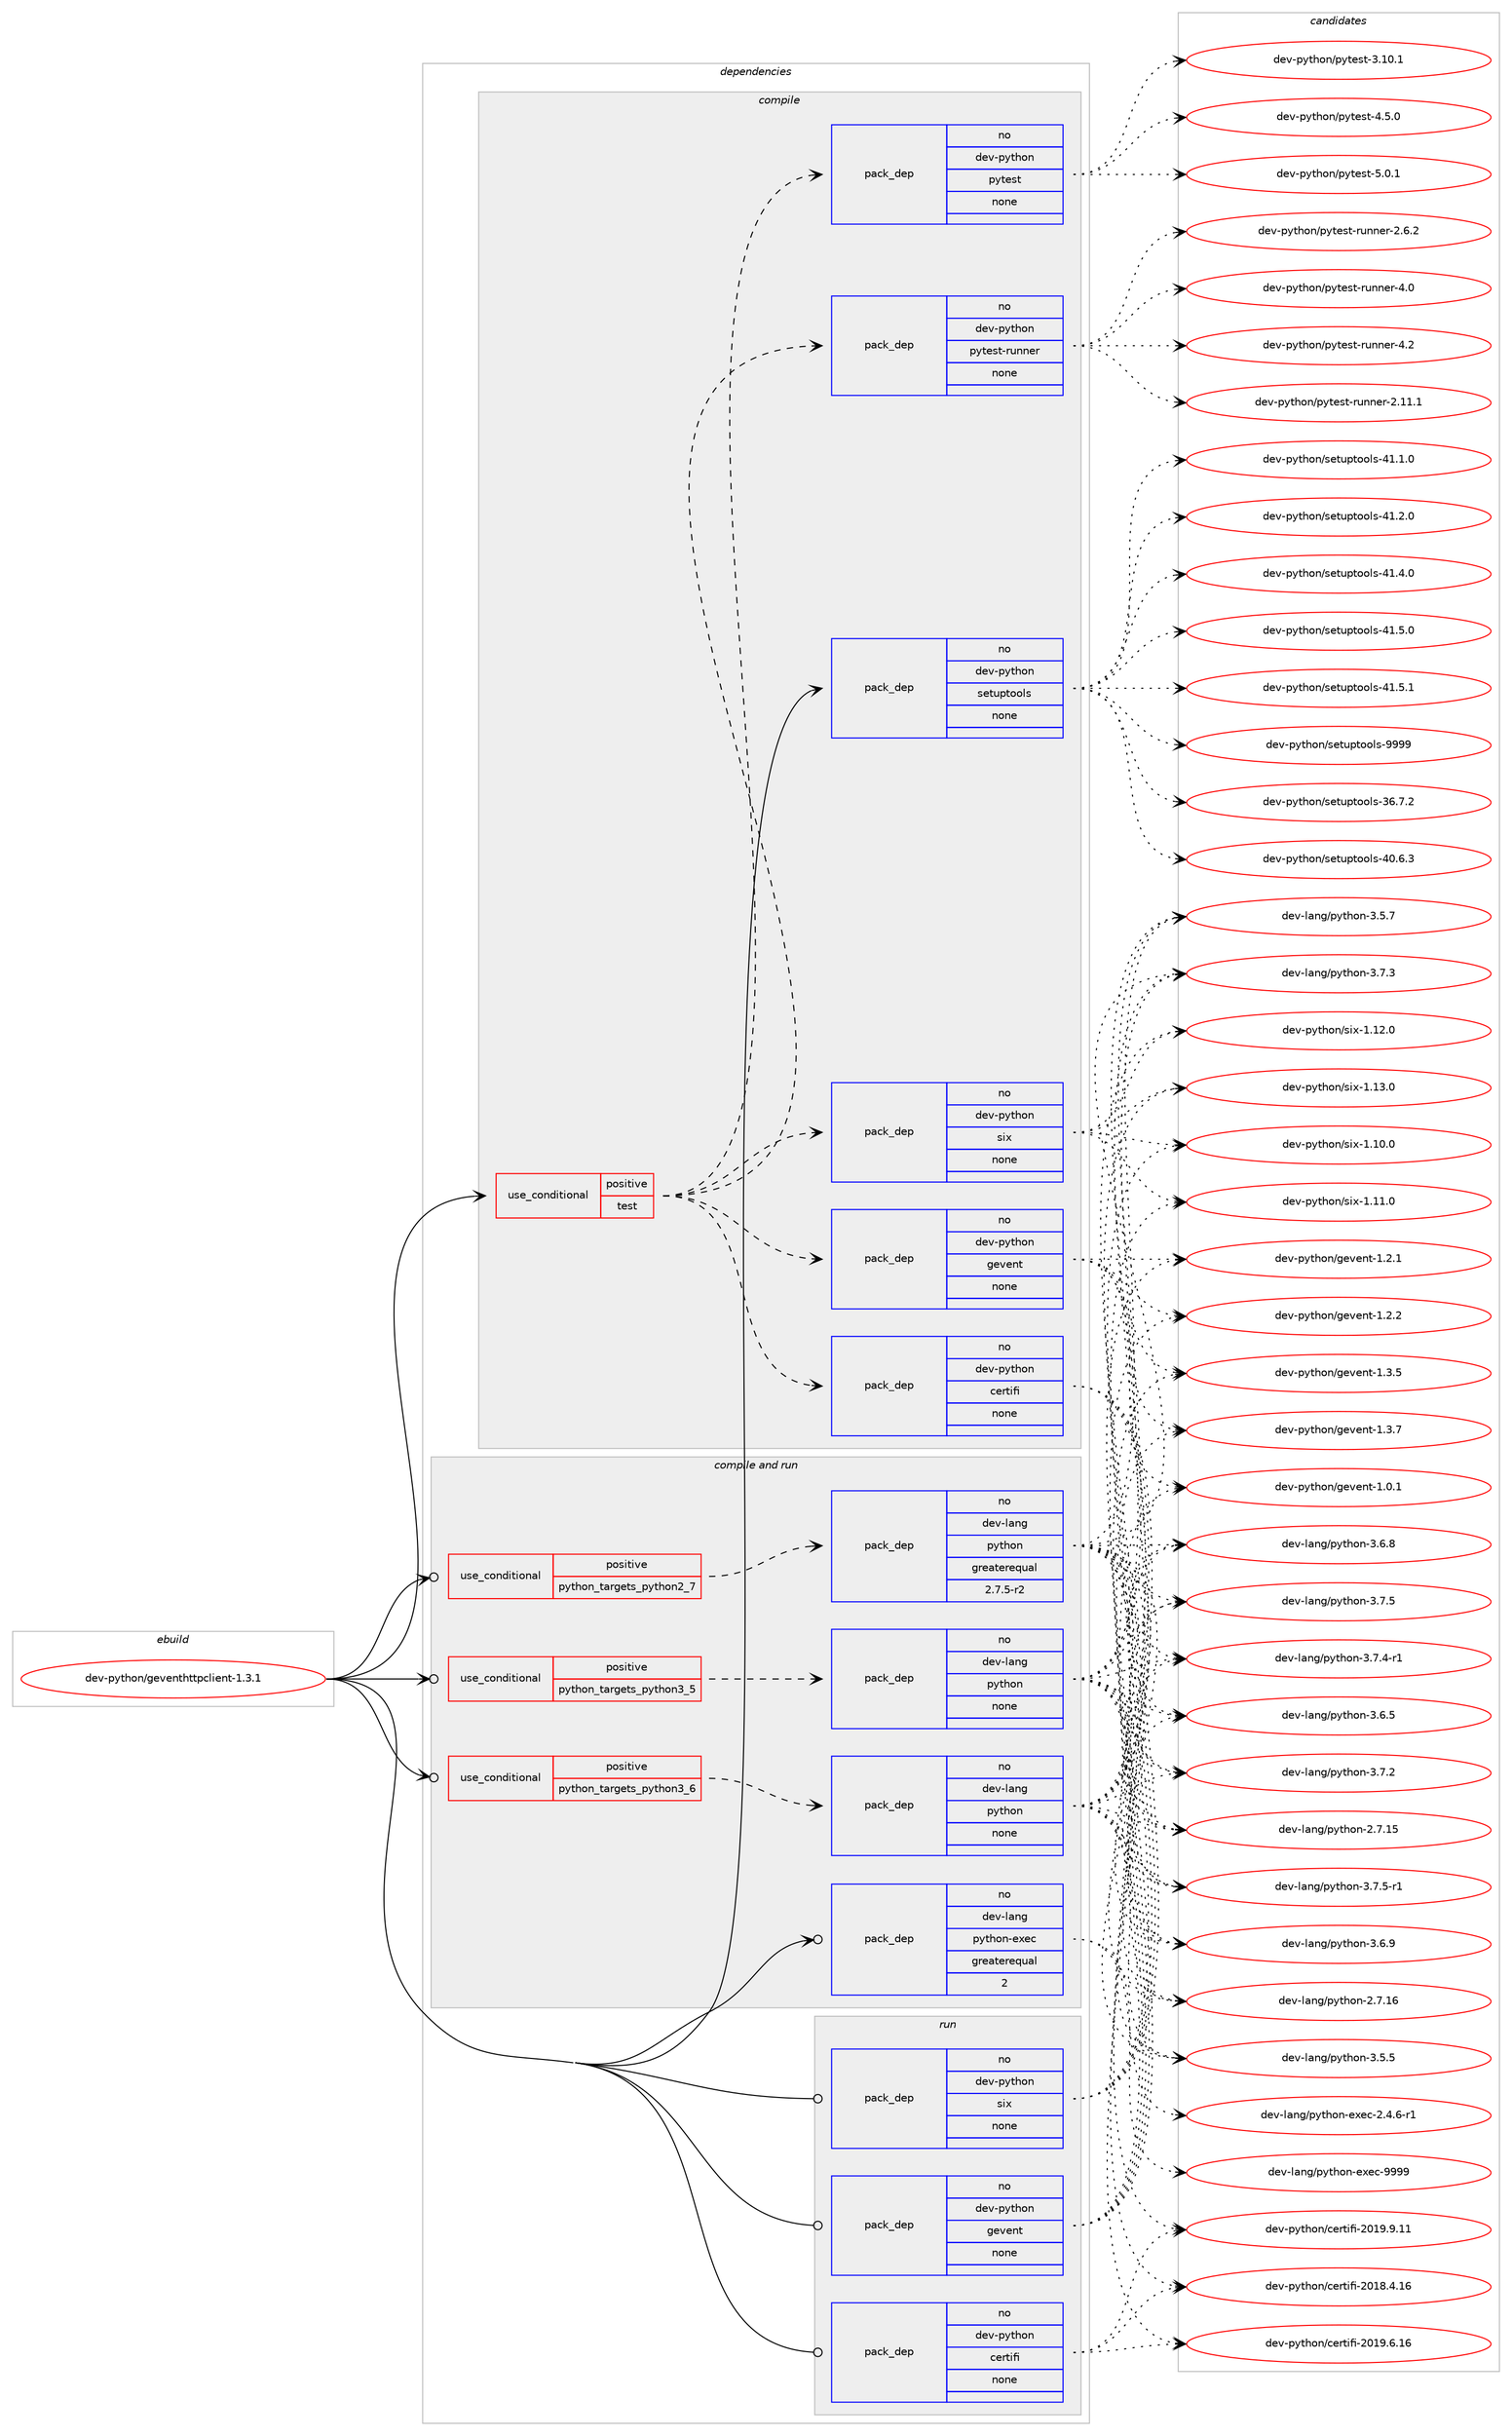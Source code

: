 digraph prolog {

# *************
# Graph options
# *************

newrank=true;
concentrate=true;
compound=true;
graph [rankdir=LR,fontname=Helvetica,fontsize=10,ranksep=1.5];#, ranksep=2.5, nodesep=0.2];
edge  [arrowhead=vee];
node  [fontname=Helvetica,fontsize=10];

# **********
# The ebuild
# **********

subgraph cluster_leftcol {
color=gray;
rank=same;
label=<<i>ebuild</i>>;
id [label="dev-python/geventhttpclient-1.3.1", color=red, width=4, href="../dev-python/geventhttpclient-1.3.1.svg"];
}

# ****************
# The dependencies
# ****************

subgraph cluster_midcol {
color=gray;
label=<<i>dependencies</i>>;
subgraph cluster_compile {
fillcolor="#eeeeee";
style=filled;
label=<<i>compile</i>>;
subgraph cond139984 {
dependency606542 [label=<<TABLE BORDER="0" CELLBORDER="1" CELLSPACING="0" CELLPADDING="4"><TR><TD ROWSPAN="3" CELLPADDING="10">use_conditional</TD></TR><TR><TD>positive</TD></TR><TR><TD>test</TD></TR></TABLE>>, shape=none, color=red];
subgraph pack454761 {
dependency606543 [label=<<TABLE BORDER="0" CELLBORDER="1" CELLSPACING="0" CELLPADDING="4" WIDTH="220"><TR><TD ROWSPAN="6" CELLPADDING="30">pack_dep</TD></TR><TR><TD WIDTH="110">no</TD></TR><TR><TD>dev-python</TD></TR><TR><TD>certifi</TD></TR><TR><TD>none</TD></TR><TR><TD></TD></TR></TABLE>>, shape=none, color=blue];
}
dependency606542:e -> dependency606543:w [weight=20,style="dashed",arrowhead="vee"];
subgraph pack454762 {
dependency606544 [label=<<TABLE BORDER="0" CELLBORDER="1" CELLSPACING="0" CELLPADDING="4" WIDTH="220"><TR><TD ROWSPAN="6" CELLPADDING="30">pack_dep</TD></TR><TR><TD WIDTH="110">no</TD></TR><TR><TD>dev-python</TD></TR><TR><TD>gevent</TD></TR><TR><TD>none</TD></TR><TR><TD></TD></TR></TABLE>>, shape=none, color=blue];
}
dependency606542:e -> dependency606544:w [weight=20,style="dashed",arrowhead="vee"];
subgraph pack454763 {
dependency606545 [label=<<TABLE BORDER="0" CELLBORDER="1" CELLSPACING="0" CELLPADDING="4" WIDTH="220"><TR><TD ROWSPAN="6" CELLPADDING="30">pack_dep</TD></TR><TR><TD WIDTH="110">no</TD></TR><TR><TD>dev-python</TD></TR><TR><TD>six</TD></TR><TR><TD>none</TD></TR><TR><TD></TD></TR></TABLE>>, shape=none, color=blue];
}
dependency606542:e -> dependency606545:w [weight=20,style="dashed",arrowhead="vee"];
subgraph pack454764 {
dependency606546 [label=<<TABLE BORDER="0" CELLBORDER="1" CELLSPACING="0" CELLPADDING="4" WIDTH="220"><TR><TD ROWSPAN="6" CELLPADDING="30">pack_dep</TD></TR><TR><TD WIDTH="110">no</TD></TR><TR><TD>dev-python</TD></TR><TR><TD>pytest-runner</TD></TR><TR><TD>none</TD></TR><TR><TD></TD></TR></TABLE>>, shape=none, color=blue];
}
dependency606542:e -> dependency606546:w [weight=20,style="dashed",arrowhead="vee"];
subgraph pack454765 {
dependency606547 [label=<<TABLE BORDER="0" CELLBORDER="1" CELLSPACING="0" CELLPADDING="4" WIDTH="220"><TR><TD ROWSPAN="6" CELLPADDING="30">pack_dep</TD></TR><TR><TD WIDTH="110">no</TD></TR><TR><TD>dev-python</TD></TR><TR><TD>pytest</TD></TR><TR><TD>none</TD></TR><TR><TD></TD></TR></TABLE>>, shape=none, color=blue];
}
dependency606542:e -> dependency606547:w [weight=20,style="dashed",arrowhead="vee"];
}
id:e -> dependency606542:w [weight=20,style="solid",arrowhead="vee"];
subgraph pack454766 {
dependency606548 [label=<<TABLE BORDER="0" CELLBORDER="1" CELLSPACING="0" CELLPADDING="4" WIDTH="220"><TR><TD ROWSPAN="6" CELLPADDING="30">pack_dep</TD></TR><TR><TD WIDTH="110">no</TD></TR><TR><TD>dev-python</TD></TR><TR><TD>setuptools</TD></TR><TR><TD>none</TD></TR><TR><TD></TD></TR></TABLE>>, shape=none, color=blue];
}
id:e -> dependency606548:w [weight=20,style="solid",arrowhead="vee"];
}
subgraph cluster_compileandrun {
fillcolor="#eeeeee";
style=filled;
label=<<i>compile and run</i>>;
subgraph cond139985 {
dependency606549 [label=<<TABLE BORDER="0" CELLBORDER="1" CELLSPACING="0" CELLPADDING="4"><TR><TD ROWSPAN="3" CELLPADDING="10">use_conditional</TD></TR><TR><TD>positive</TD></TR><TR><TD>python_targets_python2_7</TD></TR></TABLE>>, shape=none, color=red];
subgraph pack454767 {
dependency606550 [label=<<TABLE BORDER="0" CELLBORDER="1" CELLSPACING="0" CELLPADDING="4" WIDTH="220"><TR><TD ROWSPAN="6" CELLPADDING="30">pack_dep</TD></TR><TR><TD WIDTH="110">no</TD></TR><TR><TD>dev-lang</TD></TR><TR><TD>python</TD></TR><TR><TD>greaterequal</TD></TR><TR><TD>2.7.5-r2</TD></TR></TABLE>>, shape=none, color=blue];
}
dependency606549:e -> dependency606550:w [weight=20,style="dashed",arrowhead="vee"];
}
id:e -> dependency606549:w [weight=20,style="solid",arrowhead="odotvee"];
subgraph cond139986 {
dependency606551 [label=<<TABLE BORDER="0" CELLBORDER="1" CELLSPACING="0" CELLPADDING="4"><TR><TD ROWSPAN="3" CELLPADDING="10">use_conditional</TD></TR><TR><TD>positive</TD></TR><TR><TD>python_targets_python3_5</TD></TR></TABLE>>, shape=none, color=red];
subgraph pack454768 {
dependency606552 [label=<<TABLE BORDER="0" CELLBORDER="1" CELLSPACING="0" CELLPADDING="4" WIDTH="220"><TR><TD ROWSPAN="6" CELLPADDING="30">pack_dep</TD></TR><TR><TD WIDTH="110">no</TD></TR><TR><TD>dev-lang</TD></TR><TR><TD>python</TD></TR><TR><TD>none</TD></TR><TR><TD></TD></TR></TABLE>>, shape=none, color=blue];
}
dependency606551:e -> dependency606552:w [weight=20,style="dashed",arrowhead="vee"];
}
id:e -> dependency606551:w [weight=20,style="solid",arrowhead="odotvee"];
subgraph cond139987 {
dependency606553 [label=<<TABLE BORDER="0" CELLBORDER="1" CELLSPACING="0" CELLPADDING="4"><TR><TD ROWSPAN="3" CELLPADDING="10">use_conditional</TD></TR><TR><TD>positive</TD></TR><TR><TD>python_targets_python3_6</TD></TR></TABLE>>, shape=none, color=red];
subgraph pack454769 {
dependency606554 [label=<<TABLE BORDER="0" CELLBORDER="1" CELLSPACING="0" CELLPADDING="4" WIDTH="220"><TR><TD ROWSPAN="6" CELLPADDING="30">pack_dep</TD></TR><TR><TD WIDTH="110">no</TD></TR><TR><TD>dev-lang</TD></TR><TR><TD>python</TD></TR><TR><TD>none</TD></TR><TR><TD></TD></TR></TABLE>>, shape=none, color=blue];
}
dependency606553:e -> dependency606554:w [weight=20,style="dashed",arrowhead="vee"];
}
id:e -> dependency606553:w [weight=20,style="solid",arrowhead="odotvee"];
subgraph pack454770 {
dependency606555 [label=<<TABLE BORDER="0" CELLBORDER="1" CELLSPACING="0" CELLPADDING="4" WIDTH="220"><TR><TD ROWSPAN="6" CELLPADDING="30">pack_dep</TD></TR><TR><TD WIDTH="110">no</TD></TR><TR><TD>dev-lang</TD></TR><TR><TD>python-exec</TD></TR><TR><TD>greaterequal</TD></TR><TR><TD>2</TD></TR></TABLE>>, shape=none, color=blue];
}
id:e -> dependency606555:w [weight=20,style="solid",arrowhead="odotvee"];
}
subgraph cluster_run {
fillcolor="#eeeeee";
style=filled;
label=<<i>run</i>>;
subgraph pack454771 {
dependency606556 [label=<<TABLE BORDER="0" CELLBORDER="1" CELLSPACING="0" CELLPADDING="4" WIDTH="220"><TR><TD ROWSPAN="6" CELLPADDING="30">pack_dep</TD></TR><TR><TD WIDTH="110">no</TD></TR><TR><TD>dev-python</TD></TR><TR><TD>certifi</TD></TR><TR><TD>none</TD></TR><TR><TD></TD></TR></TABLE>>, shape=none, color=blue];
}
id:e -> dependency606556:w [weight=20,style="solid",arrowhead="odot"];
subgraph pack454772 {
dependency606557 [label=<<TABLE BORDER="0" CELLBORDER="1" CELLSPACING="0" CELLPADDING="4" WIDTH="220"><TR><TD ROWSPAN="6" CELLPADDING="30">pack_dep</TD></TR><TR><TD WIDTH="110">no</TD></TR><TR><TD>dev-python</TD></TR><TR><TD>gevent</TD></TR><TR><TD>none</TD></TR><TR><TD></TD></TR></TABLE>>, shape=none, color=blue];
}
id:e -> dependency606557:w [weight=20,style="solid",arrowhead="odot"];
subgraph pack454773 {
dependency606558 [label=<<TABLE BORDER="0" CELLBORDER="1" CELLSPACING="0" CELLPADDING="4" WIDTH="220"><TR><TD ROWSPAN="6" CELLPADDING="30">pack_dep</TD></TR><TR><TD WIDTH="110">no</TD></TR><TR><TD>dev-python</TD></TR><TR><TD>six</TD></TR><TR><TD>none</TD></TR><TR><TD></TD></TR></TABLE>>, shape=none, color=blue];
}
id:e -> dependency606558:w [weight=20,style="solid",arrowhead="odot"];
}
}

# **************
# The candidates
# **************

subgraph cluster_choices {
rank=same;
color=gray;
label=<<i>candidates</i>>;

subgraph choice454761 {
color=black;
nodesep=1;
choice10010111845112121116104111110479910111411610510210545504849564652464954 [label="dev-python/certifi-2018.4.16", color=red, width=4,href="../dev-python/certifi-2018.4.16.svg"];
choice10010111845112121116104111110479910111411610510210545504849574654464954 [label="dev-python/certifi-2019.6.16", color=red, width=4,href="../dev-python/certifi-2019.6.16.svg"];
choice10010111845112121116104111110479910111411610510210545504849574657464949 [label="dev-python/certifi-2019.9.11", color=red, width=4,href="../dev-python/certifi-2019.9.11.svg"];
dependency606543:e -> choice10010111845112121116104111110479910111411610510210545504849564652464954:w [style=dotted,weight="100"];
dependency606543:e -> choice10010111845112121116104111110479910111411610510210545504849574654464954:w [style=dotted,weight="100"];
dependency606543:e -> choice10010111845112121116104111110479910111411610510210545504849574657464949:w [style=dotted,weight="100"];
}
subgraph choice454762 {
color=black;
nodesep=1;
choice1001011184511212111610411111047103101118101110116454946484649 [label="dev-python/gevent-1.0.1", color=red, width=4,href="../dev-python/gevent-1.0.1.svg"];
choice1001011184511212111610411111047103101118101110116454946504649 [label="dev-python/gevent-1.2.1", color=red, width=4,href="../dev-python/gevent-1.2.1.svg"];
choice1001011184511212111610411111047103101118101110116454946504650 [label="dev-python/gevent-1.2.2", color=red, width=4,href="../dev-python/gevent-1.2.2.svg"];
choice1001011184511212111610411111047103101118101110116454946514653 [label="dev-python/gevent-1.3.5", color=red, width=4,href="../dev-python/gevent-1.3.5.svg"];
choice1001011184511212111610411111047103101118101110116454946514655 [label="dev-python/gevent-1.3.7", color=red, width=4,href="../dev-python/gevent-1.3.7.svg"];
dependency606544:e -> choice1001011184511212111610411111047103101118101110116454946484649:w [style=dotted,weight="100"];
dependency606544:e -> choice1001011184511212111610411111047103101118101110116454946504649:w [style=dotted,weight="100"];
dependency606544:e -> choice1001011184511212111610411111047103101118101110116454946504650:w [style=dotted,weight="100"];
dependency606544:e -> choice1001011184511212111610411111047103101118101110116454946514653:w [style=dotted,weight="100"];
dependency606544:e -> choice1001011184511212111610411111047103101118101110116454946514655:w [style=dotted,weight="100"];
}
subgraph choice454763 {
color=black;
nodesep=1;
choice100101118451121211161041111104711510512045494649484648 [label="dev-python/six-1.10.0", color=red, width=4,href="../dev-python/six-1.10.0.svg"];
choice100101118451121211161041111104711510512045494649494648 [label="dev-python/six-1.11.0", color=red, width=4,href="../dev-python/six-1.11.0.svg"];
choice100101118451121211161041111104711510512045494649504648 [label="dev-python/six-1.12.0", color=red, width=4,href="../dev-python/six-1.12.0.svg"];
choice100101118451121211161041111104711510512045494649514648 [label="dev-python/six-1.13.0", color=red, width=4,href="../dev-python/six-1.13.0.svg"];
dependency606545:e -> choice100101118451121211161041111104711510512045494649484648:w [style=dotted,weight="100"];
dependency606545:e -> choice100101118451121211161041111104711510512045494649494648:w [style=dotted,weight="100"];
dependency606545:e -> choice100101118451121211161041111104711510512045494649504648:w [style=dotted,weight="100"];
dependency606545:e -> choice100101118451121211161041111104711510512045494649514648:w [style=dotted,weight="100"];
}
subgraph choice454764 {
color=black;
nodesep=1;
choice10010111845112121116104111110471121211161011151164511411711011010111445504649494649 [label="dev-python/pytest-runner-2.11.1", color=red, width=4,href="../dev-python/pytest-runner-2.11.1.svg"];
choice100101118451121211161041111104711212111610111511645114117110110101114455046544650 [label="dev-python/pytest-runner-2.6.2", color=red, width=4,href="../dev-python/pytest-runner-2.6.2.svg"];
choice10010111845112121116104111110471121211161011151164511411711011010111445524648 [label="dev-python/pytest-runner-4.0", color=red, width=4,href="../dev-python/pytest-runner-4.0.svg"];
choice10010111845112121116104111110471121211161011151164511411711011010111445524650 [label="dev-python/pytest-runner-4.2", color=red, width=4,href="../dev-python/pytest-runner-4.2.svg"];
dependency606546:e -> choice10010111845112121116104111110471121211161011151164511411711011010111445504649494649:w [style=dotted,weight="100"];
dependency606546:e -> choice100101118451121211161041111104711212111610111511645114117110110101114455046544650:w [style=dotted,weight="100"];
dependency606546:e -> choice10010111845112121116104111110471121211161011151164511411711011010111445524648:w [style=dotted,weight="100"];
dependency606546:e -> choice10010111845112121116104111110471121211161011151164511411711011010111445524650:w [style=dotted,weight="100"];
}
subgraph choice454765 {
color=black;
nodesep=1;
choice100101118451121211161041111104711212111610111511645514649484649 [label="dev-python/pytest-3.10.1", color=red, width=4,href="../dev-python/pytest-3.10.1.svg"];
choice1001011184511212111610411111047112121116101115116455246534648 [label="dev-python/pytest-4.5.0", color=red, width=4,href="../dev-python/pytest-4.5.0.svg"];
choice1001011184511212111610411111047112121116101115116455346484649 [label="dev-python/pytest-5.0.1", color=red, width=4,href="../dev-python/pytest-5.0.1.svg"];
dependency606547:e -> choice100101118451121211161041111104711212111610111511645514649484649:w [style=dotted,weight="100"];
dependency606547:e -> choice1001011184511212111610411111047112121116101115116455246534648:w [style=dotted,weight="100"];
dependency606547:e -> choice1001011184511212111610411111047112121116101115116455346484649:w [style=dotted,weight="100"];
}
subgraph choice454766 {
color=black;
nodesep=1;
choice100101118451121211161041111104711510111611711211611111110811545515446554650 [label="dev-python/setuptools-36.7.2", color=red, width=4,href="../dev-python/setuptools-36.7.2.svg"];
choice100101118451121211161041111104711510111611711211611111110811545524846544651 [label="dev-python/setuptools-40.6.3", color=red, width=4,href="../dev-python/setuptools-40.6.3.svg"];
choice100101118451121211161041111104711510111611711211611111110811545524946494648 [label="dev-python/setuptools-41.1.0", color=red, width=4,href="../dev-python/setuptools-41.1.0.svg"];
choice100101118451121211161041111104711510111611711211611111110811545524946504648 [label="dev-python/setuptools-41.2.0", color=red, width=4,href="../dev-python/setuptools-41.2.0.svg"];
choice100101118451121211161041111104711510111611711211611111110811545524946524648 [label="dev-python/setuptools-41.4.0", color=red, width=4,href="../dev-python/setuptools-41.4.0.svg"];
choice100101118451121211161041111104711510111611711211611111110811545524946534648 [label="dev-python/setuptools-41.5.0", color=red, width=4,href="../dev-python/setuptools-41.5.0.svg"];
choice100101118451121211161041111104711510111611711211611111110811545524946534649 [label="dev-python/setuptools-41.5.1", color=red, width=4,href="../dev-python/setuptools-41.5.1.svg"];
choice10010111845112121116104111110471151011161171121161111111081154557575757 [label="dev-python/setuptools-9999", color=red, width=4,href="../dev-python/setuptools-9999.svg"];
dependency606548:e -> choice100101118451121211161041111104711510111611711211611111110811545515446554650:w [style=dotted,weight="100"];
dependency606548:e -> choice100101118451121211161041111104711510111611711211611111110811545524846544651:w [style=dotted,weight="100"];
dependency606548:e -> choice100101118451121211161041111104711510111611711211611111110811545524946494648:w [style=dotted,weight="100"];
dependency606548:e -> choice100101118451121211161041111104711510111611711211611111110811545524946504648:w [style=dotted,weight="100"];
dependency606548:e -> choice100101118451121211161041111104711510111611711211611111110811545524946524648:w [style=dotted,weight="100"];
dependency606548:e -> choice100101118451121211161041111104711510111611711211611111110811545524946534648:w [style=dotted,weight="100"];
dependency606548:e -> choice100101118451121211161041111104711510111611711211611111110811545524946534649:w [style=dotted,weight="100"];
dependency606548:e -> choice10010111845112121116104111110471151011161171121161111111081154557575757:w [style=dotted,weight="100"];
}
subgraph choice454767 {
color=black;
nodesep=1;
choice10010111845108971101034711212111610411111045504655464953 [label="dev-lang/python-2.7.15", color=red, width=4,href="../dev-lang/python-2.7.15.svg"];
choice10010111845108971101034711212111610411111045504655464954 [label="dev-lang/python-2.7.16", color=red, width=4,href="../dev-lang/python-2.7.16.svg"];
choice100101118451089711010347112121116104111110455146534653 [label="dev-lang/python-3.5.5", color=red, width=4,href="../dev-lang/python-3.5.5.svg"];
choice100101118451089711010347112121116104111110455146534655 [label="dev-lang/python-3.5.7", color=red, width=4,href="../dev-lang/python-3.5.7.svg"];
choice100101118451089711010347112121116104111110455146544653 [label="dev-lang/python-3.6.5", color=red, width=4,href="../dev-lang/python-3.6.5.svg"];
choice100101118451089711010347112121116104111110455146544656 [label="dev-lang/python-3.6.8", color=red, width=4,href="../dev-lang/python-3.6.8.svg"];
choice100101118451089711010347112121116104111110455146544657 [label="dev-lang/python-3.6.9", color=red, width=4,href="../dev-lang/python-3.6.9.svg"];
choice100101118451089711010347112121116104111110455146554650 [label="dev-lang/python-3.7.2", color=red, width=4,href="../dev-lang/python-3.7.2.svg"];
choice100101118451089711010347112121116104111110455146554651 [label="dev-lang/python-3.7.3", color=red, width=4,href="../dev-lang/python-3.7.3.svg"];
choice1001011184510897110103471121211161041111104551465546524511449 [label="dev-lang/python-3.7.4-r1", color=red, width=4,href="../dev-lang/python-3.7.4-r1.svg"];
choice100101118451089711010347112121116104111110455146554653 [label="dev-lang/python-3.7.5", color=red, width=4,href="../dev-lang/python-3.7.5.svg"];
choice1001011184510897110103471121211161041111104551465546534511449 [label="dev-lang/python-3.7.5-r1", color=red, width=4,href="../dev-lang/python-3.7.5-r1.svg"];
dependency606550:e -> choice10010111845108971101034711212111610411111045504655464953:w [style=dotted,weight="100"];
dependency606550:e -> choice10010111845108971101034711212111610411111045504655464954:w [style=dotted,weight="100"];
dependency606550:e -> choice100101118451089711010347112121116104111110455146534653:w [style=dotted,weight="100"];
dependency606550:e -> choice100101118451089711010347112121116104111110455146534655:w [style=dotted,weight="100"];
dependency606550:e -> choice100101118451089711010347112121116104111110455146544653:w [style=dotted,weight="100"];
dependency606550:e -> choice100101118451089711010347112121116104111110455146544656:w [style=dotted,weight="100"];
dependency606550:e -> choice100101118451089711010347112121116104111110455146544657:w [style=dotted,weight="100"];
dependency606550:e -> choice100101118451089711010347112121116104111110455146554650:w [style=dotted,weight="100"];
dependency606550:e -> choice100101118451089711010347112121116104111110455146554651:w [style=dotted,weight="100"];
dependency606550:e -> choice1001011184510897110103471121211161041111104551465546524511449:w [style=dotted,weight="100"];
dependency606550:e -> choice100101118451089711010347112121116104111110455146554653:w [style=dotted,weight="100"];
dependency606550:e -> choice1001011184510897110103471121211161041111104551465546534511449:w [style=dotted,weight="100"];
}
subgraph choice454768 {
color=black;
nodesep=1;
choice10010111845108971101034711212111610411111045504655464953 [label="dev-lang/python-2.7.15", color=red, width=4,href="../dev-lang/python-2.7.15.svg"];
choice10010111845108971101034711212111610411111045504655464954 [label="dev-lang/python-2.7.16", color=red, width=4,href="../dev-lang/python-2.7.16.svg"];
choice100101118451089711010347112121116104111110455146534653 [label="dev-lang/python-3.5.5", color=red, width=4,href="../dev-lang/python-3.5.5.svg"];
choice100101118451089711010347112121116104111110455146534655 [label="dev-lang/python-3.5.7", color=red, width=4,href="../dev-lang/python-3.5.7.svg"];
choice100101118451089711010347112121116104111110455146544653 [label="dev-lang/python-3.6.5", color=red, width=4,href="../dev-lang/python-3.6.5.svg"];
choice100101118451089711010347112121116104111110455146544656 [label="dev-lang/python-3.6.8", color=red, width=4,href="../dev-lang/python-3.6.8.svg"];
choice100101118451089711010347112121116104111110455146544657 [label="dev-lang/python-3.6.9", color=red, width=4,href="../dev-lang/python-3.6.9.svg"];
choice100101118451089711010347112121116104111110455146554650 [label="dev-lang/python-3.7.2", color=red, width=4,href="../dev-lang/python-3.7.2.svg"];
choice100101118451089711010347112121116104111110455146554651 [label="dev-lang/python-3.7.3", color=red, width=4,href="../dev-lang/python-3.7.3.svg"];
choice1001011184510897110103471121211161041111104551465546524511449 [label="dev-lang/python-3.7.4-r1", color=red, width=4,href="../dev-lang/python-3.7.4-r1.svg"];
choice100101118451089711010347112121116104111110455146554653 [label="dev-lang/python-3.7.5", color=red, width=4,href="../dev-lang/python-3.7.5.svg"];
choice1001011184510897110103471121211161041111104551465546534511449 [label="dev-lang/python-3.7.5-r1", color=red, width=4,href="../dev-lang/python-3.7.5-r1.svg"];
dependency606552:e -> choice10010111845108971101034711212111610411111045504655464953:w [style=dotted,weight="100"];
dependency606552:e -> choice10010111845108971101034711212111610411111045504655464954:w [style=dotted,weight="100"];
dependency606552:e -> choice100101118451089711010347112121116104111110455146534653:w [style=dotted,weight="100"];
dependency606552:e -> choice100101118451089711010347112121116104111110455146534655:w [style=dotted,weight="100"];
dependency606552:e -> choice100101118451089711010347112121116104111110455146544653:w [style=dotted,weight="100"];
dependency606552:e -> choice100101118451089711010347112121116104111110455146544656:w [style=dotted,weight="100"];
dependency606552:e -> choice100101118451089711010347112121116104111110455146544657:w [style=dotted,weight="100"];
dependency606552:e -> choice100101118451089711010347112121116104111110455146554650:w [style=dotted,weight="100"];
dependency606552:e -> choice100101118451089711010347112121116104111110455146554651:w [style=dotted,weight="100"];
dependency606552:e -> choice1001011184510897110103471121211161041111104551465546524511449:w [style=dotted,weight="100"];
dependency606552:e -> choice100101118451089711010347112121116104111110455146554653:w [style=dotted,weight="100"];
dependency606552:e -> choice1001011184510897110103471121211161041111104551465546534511449:w [style=dotted,weight="100"];
}
subgraph choice454769 {
color=black;
nodesep=1;
choice10010111845108971101034711212111610411111045504655464953 [label="dev-lang/python-2.7.15", color=red, width=4,href="../dev-lang/python-2.7.15.svg"];
choice10010111845108971101034711212111610411111045504655464954 [label="dev-lang/python-2.7.16", color=red, width=4,href="../dev-lang/python-2.7.16.svg"];
choice100101118451089711010347112121116104111110455146534653 [label="dev-lang/python-3.5.5", color=red, width=4,href="../dev-lang/python-3.5.5.svg"];
choice100101118451089711010347112121116104111110455146534655 [label="dev-lang/python-3.5.7", color=red, width=4,href="../dev-lang/python-3.5.7.svg"];
choice100101118451089711010347112121116104111110455146544653 [label="dev-lang/python-3.6.5", color=red, width=4,href="../dev-lang/python-3.6.5.svg"];
choice100101118451089711010347112121116104111110455146544656 [label="dev-lang/python-3.6.8", color=red, width=4,href="../dev-lang/python-3.6.8.svg"];
choice100101118451089711010347112121116104111110455146544657 [label="dev-lang/python-3.6.9", color=red, width=4,href="../dev-lang/python-3.6.9.svg"];
choice100101118451089711010347112121116104111110455146554650 [label="dev-lang/python-3.7.2", color=red, width=4,href="../dev-lang/python-3.7.2.svg"];
choice100101118451089711010347112121116104111110455146554651 [label="dev-lang/python-3.7.3", color=red, width=4,href="../dev-lang/python-3.7.3.svg"];
choice1001011184510897110103471121211161041111104551465546524511449 [label="dev-lang/python-3.7.4-r1", color=red, width=4,href="../dev-lang/python-3.7.4-r1.svg"];
choice100101118451089711010347112121116104111110455146554653 [label="dev-lang/python-3.7.5", color=red, width=4,href="../dev-lang/python-3.7.5.svg"];
choice1001011184510897110103471121211161041111104551465546534511449 [label="dev-lang/python-3.7.5-r1", color=red, width=4,href="../dev-lang/python-3.7.5-r1.svg"];
dependency606554:e -> choice10010111845108971101034711212111610411111045504655464953:w [style=dotted,weight="100"];
dependency606554:e -> choice10010111845108971101034711212111610411111045504655464954:w [style=dotted,weight="100"];
dependency606554:e -> choice100101118451089711010347112121116104111110455146534653:w [style=dotted,weight="100"];
dependency606554:e -> choice100101118451089711010347112121116104111110455146534655:w [style=dotted,weight="100"];
dependency606554:e -> choice100101118451089711010347112121116104111110455146544653:w [style=dotted,weight="100"];
dependency606554:e -> choice100101118451089711010347112121116104111110455146544656:w [style=dotted,weight="100"];
dependency606554:e -> choice100101118451089711010347112121116104111110455146544657:w [style=dotted,weight="100"];
dependency606554:e -> choice100101118451089711010347112121116104111110455146554650:w [style=dotted,weight="100"];
dependency606554:e -> choice100101118451089711010347112121116104111110455146554651:w [style=dotted,weight="100"];
dependency606554:e -> choice1001011184510897110103471121211161041111104551465546524511449:w [style=dotted,weight="100"];
dependency606554:e -> choice100101118451089711010347112121116104111110455146554653:w [style=dotted,weight="100"];
dependency606554:e -> choice1001011184510897110103471121211161041111104551465546534511449:w [style=dotted,weight="100"];
}
subgraph choice454770 {
color=black;
nodesep=1;
choice10010111845108971101034711212111610411111045101120101994550465246544511449 [label="dev-lang/python-exec-2.4.6-r1", color=red, width=4,href="../dev-lang/python-exec-2.4.6-r1.svg"];
choice10010111845108971101034711212111610411111045101120101994557575757 [label="dev-lang/python-exec-9999", color=red, width=4,href="../dev-lang/python-exec-9999.svg"];
dependency606555:e -> choice10010111845108971101034711212111610411111045101120101994550465246544511449:w [style=dotted,weight="100"];
dependency606555:e -> choice10010111845108971101034711212111610411111045101120101994557575757:w [style=dotted,weight="100"];
}
subgraph choice454771 {
color=black;
nodesep=1;
choice10010111845112121116104111110479910111411610510210545504849564652464954 [label="dev-python/certifi-2018.4.16", color=red, width=4,href="../dev-python/certifi-2018.4.16.svg"];
choice10010111845112121116104111110479910111411610510210545504849574654464954 [label="dev-python/certifi-2019.6.16", color=red, width=4,href="../dev-python/certifi-2019.6.16.svg"];
choice10010111845112121116104111110479910111411610510210545504849574657464949 [label="dev-python/certifi-2019.9.11", color=red, width=4,href="../dev-python/certifi-2019.9.11.svg"];
dependency606556:e -> choice10010111845112121116104111110479910111411610510210545504849564652464954:w [style=dotted,weight="100"];
dependency606556:e -> choice10010111845112121116104111110479910111411610510210545504849574654464954:w [style=dotted,weight="100"];
dependency606556:e -> choice10010111845112121116104111110479910111411610510210545504849574657464949:w [style=dotted,weight="100"];
}
subgraph choice454772 {
color=black;
nodesep=1;
choice1001011184511212111610411111047103101118101110116454946484649 [label="dev-python/gevent-1.0.1", color=red, width=4,href="../dev-python/gevent-1.0.1.svg"];
choice1001011184511212111610411111047103101118101110116454946504649 [label="dev-python/gevent-1.2.1", color=red, width=4,href="../dev-python/gevent-1.2.1.svg"];
choice1001011184511212111610411111047103101118101110116454946504650 [label="dev-python/gevent-1.2.2", color=red, width=4,href="../dev-python/gevent-1.2.2.svg"];
choice1001011184511212111610411111047103101118101110116454946514653 [label="dev-python/gevent-1.3.5", color=red, width=4,href="../dev-python/gevent-1.3.5.svg"];
choice1001011184511212111610411111047103101118101110116454946514655 [label="dev-python/gevent-1.3.7", color=red, width=4,href="../dev-python/gevent-1.3.7.svg"];
dependency606557:e -> choice1001011184511212111610411111047103101118101110116454946484649:w [style=dotted,weight="100"];
dependency606557:e -> choice1001011184511212111610411111047103101118101110116454946504649:w [style=dotted,weight="100"];
dependency606557:e -> choice1001011184511212111610411111047103101118101110116454946504650:w [style=dotted,weight="100"];
dependency606557:e -> choice1001011184511212111610411111047103101118101110116454946514653:w [style=dotted,weight="100"];
dependency606557:e -> choice1001011184511212111610411111047103101118101110116454946514655:w [style=dotted,weight="100"];
}
subgraph choice454773 {
color=black;
nodesep=1;
choice100101118451121211161041111104711510512045494649484648 [label="dev-python/six-1.10.0", color=red, width=4,href="../dev-python/six-1.10.0.svg"];
choice100101118451121211161041111104711510512045494649494648 [label="dev-python/six-1.11.0", color=red, width=4,href="../dev-python/six-1.11.0.svg"];
choice100101118451121211161041111104711510512045494649504648 [label="dev-python/six-1.12.0", color=red, width=4,href="../dev-python/six-1.12.0.svg"];
choice100101118451121211161041111104711510512045494649514648 [label="dev-python/six-1.13.0", color=red, width=4,href="../dev-python/six-1.13.0.svg"];
dependency606558:e -> choice100101118451121211161041111104711510512045494649484648:w [style=dotted,weight="100"];
dependency606558:e -> choice100101118451121211161041111104711510512045494649494648:w [style=dotted,weight="100"];
dependency606558:e -> choice100101118451121211161041111104711510512045494649504648:w [style=dotted,weight="100"];
dependency606558:e -> choice100101118451121211161041111104711510512045494649514648:w [style=dotted,weight="100"];
}
}

}
